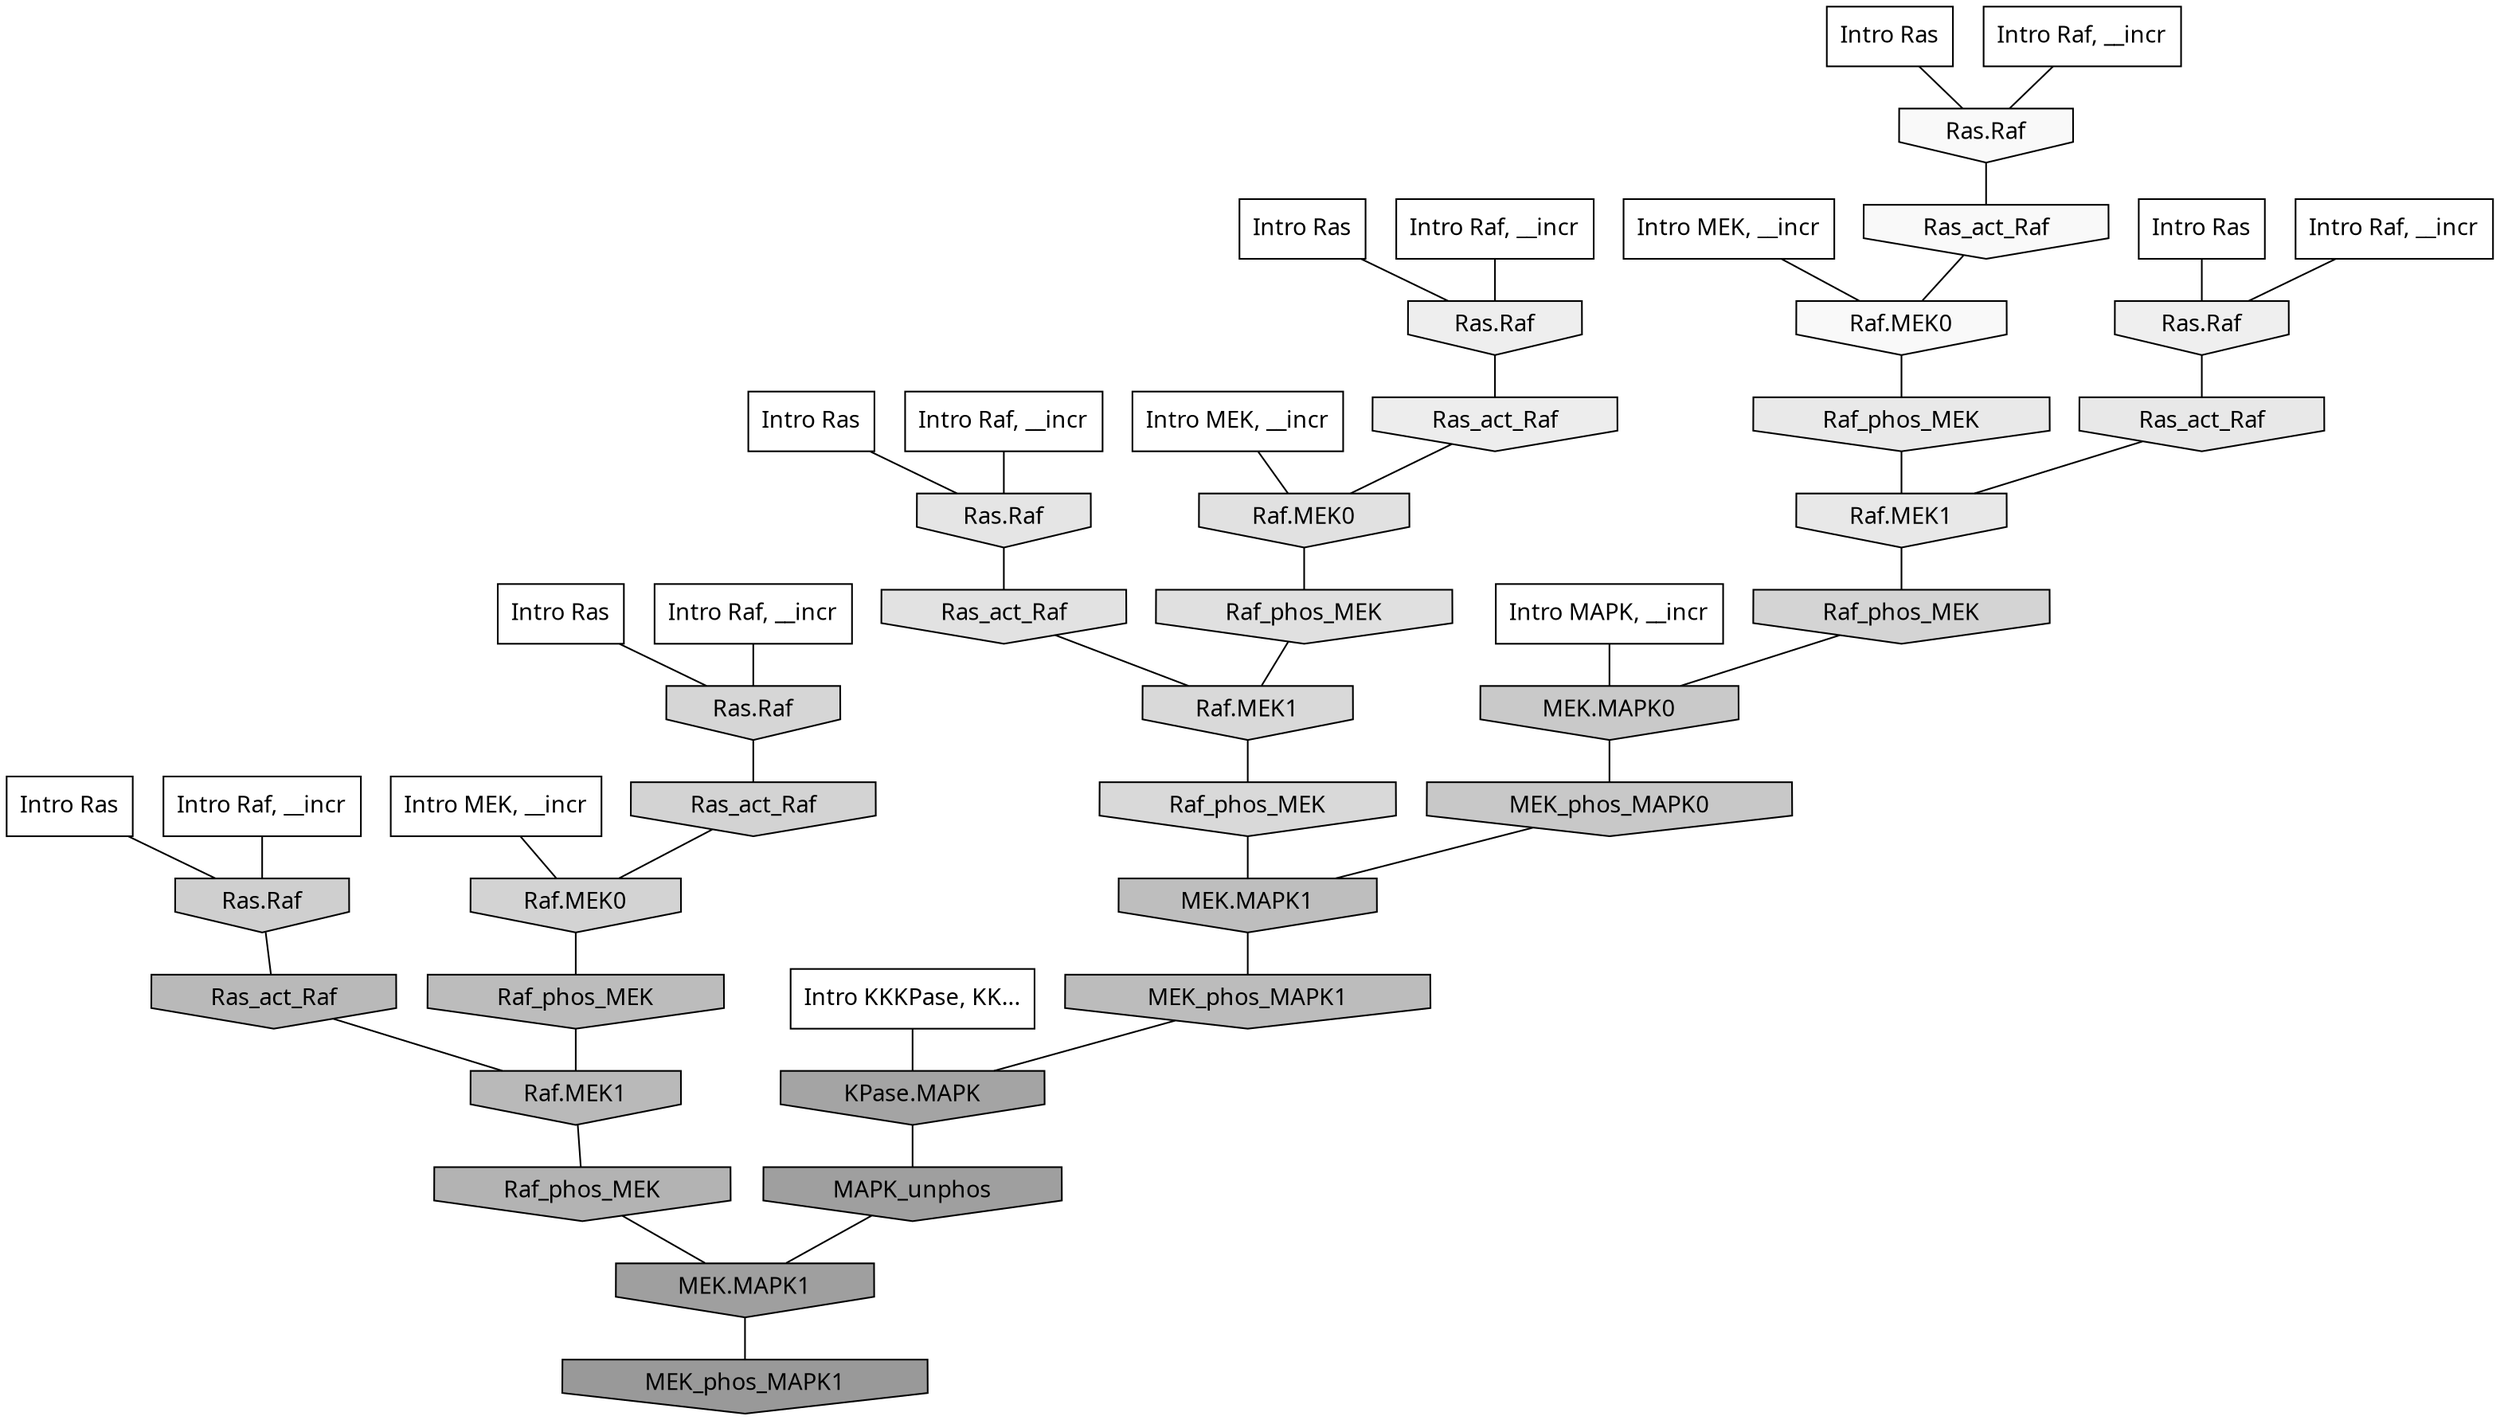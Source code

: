 digraph G{
  rankdir="TB";
  ranksep=0.30;
  node [fontname="CMU Serif"];
  edge [fontname="CMU Serif"];
  
  7 [label="Intro Ras", shape=rectangle, style=filled, fillcolor="0.000 0.000 1.000"]
  
  31 [label="Intro Ras", shape=rectangle, style=filled, fillcolor="0.000 0.000 1.000"]
  
  83 [label="Intro Ras", shape=rectangle, style=filled, fillcolor="0.000 0.000 1.000"]
  
  85 [label="Intro Ras", shape=rectangle, style=filled, fillcolor="0.000 0.000 1.000"]
  
  87 [label="Intro Ras", shape=rectangle, style=filled, fillcolor="0.000 0.000 1.000"]
  
  89 [label="Intro Ras", shape=rectangle, style=filled, fillcolor="0.000 0.000 1.000"]
  
  192 [label="Intro Raf, __incr", shape=rectangle, style=filled, fillcolor="0.000 0.000 1.000"]
  
  421 [label="Intro Raf, __incr", shape=rectangle, style=filled, fillcolor="0.000 0.000 1.000"]
  
  432 [label="Intro Raf, __incr", shape=rectangle, style=filled, fillcolor="0.000 0.000 1.000"]
  
  543 [label="Intro Raf, __incr", shape=rectangle, style=filled, fillcolor="0.000 0.000 1.000"]
  
  668 [label="Intro Raf, __incr", shape=rectangle, style=filled, fillcolor="0.000 0.000 1.000"]
  
  936 [label="Intro Raf, __incr", shape=rectangle, style=filled, fillcolor="0.000 0.000 1.000"]
  
  1176 [label="Intro MEK, __incr", shape=rectangle, style=filled, fillcolor="0.000 0.000 1.000"]
  
  1207 [label="Intro MEK, __incr", shape=rectangle, style=filled, fillcolor="0.000 0.000 1.000"]
  
  1291 [label="Intro MEK, __incr", shape=rectangle, style=filled, fillcolor="0.000 0.000 1.000"]
  
  3048 [label="Intro MAPK, __incr", shape=rectangle, style=filled, fillcolor="0.000 0.000 1.000"]
  
  3168 [label="Intro KKKPase, KK...", shape=rectangle, style=filled, fillcolor="0.000 0.000 1.000"]
  
  3541 [label="Ras.Raf", shape=invhouse, style=filled, fillcolor="0.000 0.000 0.976"]
  
  3577 [label="Ras_act_Raf", shape=invhouse, style=filled, fillcolor="0.000 0.000 0.973"]
  
  3579 [label="Raf.MEK0", shape=invhouse, style=filled, fillcolor="0.000 0.000 0.973"]
  
  4345 [label="Ras.Raf", shape=invhouse, style=filled, fillcolor="0.000 0.000 0.934"]
  
  4439 [label="Ras.Raf", shape=invhouse, style=filled, fillcolor="0.000 0.000 0.930"]
  
  4505 [label="Ras_act_Raf", shape=invhouse, style=filled, fillcolor="0.000 0.000 0.927"]
  
  4858 [label="Raf_phos_MEK", shape=invhouse, style=filled, fillcolor="0.000 0.000 0.913"]
  
  4992 [label="Ras_act_Raf", shape=invhouse, style=filled, fillcolor="0.000 0.000 0.907"]
  
  4994 [label="Raf.MEK1", shape=invhouse, style=filled, fillcolor="0.000 0.000 0.907"]
  
  5216 [label="Ras.Raf", shape=invhouse, style=filled, fillcolor="0.000 0.000 0.898"]
  
  5584 [label="Ras_act_Raf", shape=invhouse, style=filled, fillcolor="0.000 0.000 0.883"]
  
  5672 [label="Raf.MEK0", shape=invhouse, style=filled, fillcolor="0.000 0.000 0.881"]
  
  5770 [label="Raf_phos_MEK", shape=invhouse, style=filled, fillcolor="0.000 0.000 0.877"]
  
  6605 [label="Raf.MEK1", shape=invhouse, style=filled, fillcolor="0.000 0.000 0.851"]
  
  6725 [label="Raf_phos_MEK", shape=invhouse, style=filled, fillcolor="0.000 0.000 0.848"]
  
  7139 [label="Ras.Raf", shape=invhouse, style=filled, fillcolor="0.000 0.000 0.839"]
  
  7458 [label="Raf_phos_MEK", shape=invhouse, style=filled, fillcolor="0.000 0.000 0.832"]
  
  7769 [label="Ras_act_Raf", shape=invhouse, style=filled, fillcolor="0.000 0.000 0.825"]
  
  7778 [label="Raf.MEK0", shape=invhouse, style=filled, fillcolor="0.000 0.000 0.825"]
  
  8548 [label="Ras.Raf", shape=invhouse, style=filled, fillcolor="0.000 0.000 0.809"]
  
  9956 [label="MEK.MAPK0", shape=invhouse, style=filled, fillcolor="0.000 0.000 0.786"]
  
  10018 [label="MEK_phos_MAPK0", shape=invhouse, style=filled, fillcolor="0.000 0.000 0.785"]
  
  13188 [label="MEK.MAPK1", shape=invhouse, style=filled, fillcolor="0.000 0.000 0.746"]
  
  14195 [label="Raf_phos_MEK", shape=invhouse, style=filled, fillcolor="0.000 0.000 0.736"]
  
  14305 [label="MEK_phos_MAPK1", shape=invhouse, style=filled, fillcolor="0.000 0.000 0.736"]
  
  15303 [label="Ras_act_Raf", shape=invhouse, style=filled, fillcolor="0.000 0.000 0.726"]
  
  15308 [label="Raf.MEK1", shape=invhouse, style=filled, fillcolor="0.000 0.000 0.726"]
  
  16973 [label="Raf_phos_MEK", shape=invhouse, style=filled, fillcolor="0.000 0.000 0.701"]
  
  19258 [label="KPase.MAPK", shape=invhouse, style=filled, fillcolor="0.000 0.000 0.641"]
  
  19747 [label="MAPK_unphos", shape=invhouse, style=filled, fillcolor="0.000 0.000 0.623"]
  
  19748 [label="MEK.MAPK1", shape=invhouse, style=filled, fillcolor="0.000 0.000 0.623"]
  
  20363 [label="MEK_phos_MAPK1", shape=invhouse, style=filled, fillcolor="0.000 0.000 0.600"]
  
  
  19748 -> 20363 [dir=none, color="0.000 0.000 0.000"] 
  19747 -> 19748 [dir=none, color="0.000 0.000 0.000"] 
  19258 -> 19747 [dir=none, color="0.000 0.000 0.000"] 
  16973 -> 19748 [dir=none, color="0.000 0.000 0.000"] 
  15308 -> 16973 [dir=none, color="0.000 0.000 0.000"] 
  15303 -> 15308 [dir=none, color="0.000 0.000 0.000"] 
  14305 -> 19258 [dir=none, color="0.000 0.000 0.000"] 
  14195 -> 15308 [dir=none, color="0.000 0.000 0.000"] 
  13188 -> 14305 [dir=none, color="0.000 0.000 0.000"] 
  10018 -> 13188 [dir=none, color="0.000 0.000 0.000"] 
  9956 -> 10018 [dir=none, color="0.000 0.000 0.000"] 
  8548 -> 15303 [dir=none, color="0.000 0.000 0.000"] 
  7778 -> 14195 [dir=none, color="0.000 0.000 0.000"] 
  7769 -> 7778 [dir=none, color="0.000 0.000 0.000"] 
  7458 -> 9956 [dir=none, color="0.000 0.000 0.000"] 
  7139 -> 7769 [dir=none, color="0.000 0.000 0.000"] 
  6725 -> 13188 [dir=none, color="0.000 0.000 0.000"] 
  6605 -> 6725 [dir=none, color="0.000 0.000 0.000"] 
  5770 -> 6605 [dir=none, color="0.000 0.000 0.000"] 
  5672 -> 5770 [dir=none, color="0.000 0.000 0.000"] 
  5584 -> 6605 [dir=none, color="0.000 0.000 0.000"] 
  5216 -> 5584 [dir=none, color="0.000 0.000 0.000"] 
  4994 -> 7458 [dir=none, color="0.000 0.000 0.000"] 
  4992 -> 4994 [dir=none, color="0.000 0.000 0.000"] 
  4858 -> 4994 [dir=none, color="0.000 0.000 0.000"] 
  4505 -> 5672 [dir=none, color="0.000 0.000 0.000"] 
  4439 -> 4505 [dir=none, color="0.000 0.000 0.000"] 
  4345 -> 4992 [dir=none, color="0.000 0.000 0.000"] 
  3579 -> 4858 [dir=none, color="0.000 0.000 0.000"] 
  3577 -> 3579 [dir=none, color="0.000 0.000 0.000"] 
  3541 -> 3577 [dir=none, color="0.000 0.000 0.000"] 
  3168 -> 19258 [dir=none, color="0.000 0.000 0.000"] 
  3048 -> 9956 [dir=none, color="0.000 0.000 0.000"] 
  1291 -> 7778 [dir=none, color="0.000 0.000 0.000"] 
  1207 -> 5672 [dir=none, color="0.000 0.000 0.000"] 
  1176 -> 3579 [dir=none, color="0.000 0.000 0.000"] 
  936 -> 7139 [dir=none, color="0.000 0.000 0.000"] 
  668 -> 3541 [dir=none, color="0.000 0.000 0.000"] 
  543 -> 5216 [dir=none, color="0.000 0.000 0.000"] 
  432 -> 8548 [dir=none, color="0.000 0.000 0.000"] 
  421 -> 4439 [dir=none, color="0.000 0.000 0.000"] 
  192 -> 4345 [dir=none, color="0.000 0.000 0.000"] 
  89 -> 3541 [dir=none, color="0.000 0.000 0.000"] 
  87 -> 4439 [dir=none, color="0.000 0.000 0.000"] 
  85 -> 7139 [dir=none, color="0.000 0.000 0.000"] 
  83 -> 5216 [dir=none, color="0.000 0.000 0.000"] 
  31 -> 4345 [dir=none, color="0.000 0.000 0.000"] 
  7 -> 8548 [dir=none, color="0.000 0.000 0.000"] 
  
  }
